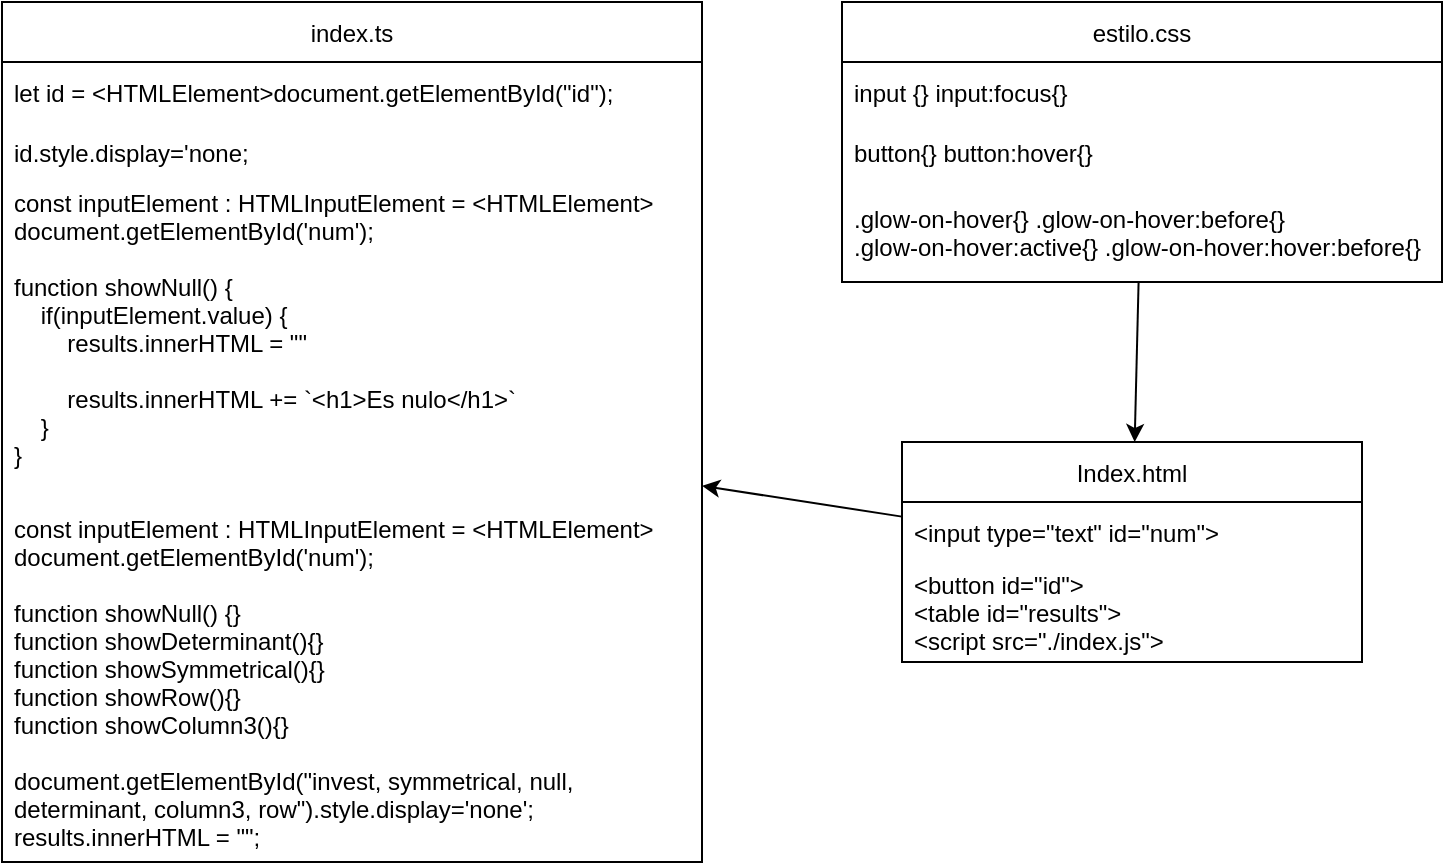 <mxfile version="15.9.6" type="device"><diagram id="OxFksCdyGGJtC4sDqeOE" name="Page-1"><mxGraphModel dx="1022" dy="468" grid="1" gridSize="10" guides="1" tooltips="1" connect="1" arrows="1" fold="1" page="1" pageScale="1" pageWidth="827" pageHeight="1169" math="0" shadow="0"><root><mxCell id="0"/><mxCell id="1" parent="0"/><mxCell id="_UASCAz1ZYk8YWq2UQxJ-1" value="Index.html" style="swimlane;fontStyle=0;childLayout=stackLayout;horizontal=1;startSize=30;horizontalStack=0;resizeParent=1;resizeParentMax=0;resizeLast=0;collapsible=1;marginBottom=0;" parent="1" vertex="1"><mxGeometry x="490" y="440" width="230" height="110" as="geometry"/></mxCell><mxCell id="_UASCAz1ZYk8YWq2UQxJ-3" value="&lt;input type=&quot;text&quot; id=&quot;num&quot;&gt;" style="text;strokeColor=none;fillColor=none;align=left;verticalAlign=middle;spacingLeft=4;spacingRight=4;overflow=hidden;points=[[0,0.5],[1,0.5]];portConstraint=eastwest;rotatable=0;" parent="_UASCAz1ZYk8YWq2UQxJ-1" vertex="1"><mxGeometry y="30" width="230" height="30" as="geometry"/></mxCell><mxCell id="_UASCAz1ZYk8YWq2UQxJ-4" value="&lt;button id=&quot;id&quot;&gt;&#10;&lt;table id=&quot;results&quot;&gt;&#10;&lt;script src=&quot;./index.js&quot;&gt;" style="text;strokeColor=none;fillColor=none;align=left;verticalAlign=middle;spacingLeft=4;spacingRight=4;overflow=hidden;points=[[0,0.5],[1,0.5]];portConstraint=eastwest;rotatable=0;" parent="_UASCAz1ZYk8YWq2UQxJ-1" vertex="1"><mxGeometry y="60" width="230" height="50" as="geometry"/></mxCell><mxCell id="_UASCAz1ZYk8YWq2UQxJ-5" value="estilo.css" style="swimlane;fontStyle=0;childLayout=stackLayout;horizontal=1;startSize=30;horizontalStack=0;resizeParent=1;resizeParentMax=0;resizeLast=0;collapsible=1;marginBottom=0;" parent="1" vertex="1"><mxGeometry x="460" y="220" width="300" height="140" as="geometry"/></mxCell><mxCell id="_UASCAz1ZYk8YWq2UQxJ-6" value="input {} input:focus{}" style="text;strokeColor=none;fillColor=none;align=left;verticalAlign=middle;spacingLeft=4;spacingRight=4;overflow=hidden;points=[[0,0.5],[1,0.5]];portConstraint=eastwest;rotatable=0;" parent="_UASCAz1ZYk8YWq2UQxJ-5" vertex="1"><mxGeometry y="30" width="300" height="30" as="geometry"/></mxCell><mxCell id="_UASCAz1ZYk8YWq2UQxJ-7" value="button{} button:hover{}" style="text;strokeColor=none;fillColor=none;align=left;verticalAlign=middle;spacingLeft=4;spacingRight=4;overflow=hidden;points=[[0,0.5],[1,0.5]];portConstraint=eastwest;rotatable=0;" parent="_UASCAz1ZYk8YWq2UQxJ-5" vertex="1"><mxGeometry y="60" width="300" height="30" as="geometry"/></mxCell><mxCell id="_UASCAz1ZYk8YWq2UQxJ-8" value=".glow-on-hover{} .glow-on-hover:before{}&#10;.glow-on-hover:active{} .glow-on-hover:hover:before{}" style="text;strokeColor=none;fillColor=none;align=left;verticalAlign=middle;spacingLeft=4;spacingRight=4;overflow=hidden;points=[[0,0.5],[1,0.5]];portConstraint=eastwest;rotatable=0;" parent="_UASCAz1ZYk8YWq2UQxJ-5" vertex="1"><mxGeometry y="90" width="300" height="50" as="geometry"/></mxCell><mxCell id="_UASCAz1ZYk8YWq2UQxJ-9" value="index.ts" style="swimlane;fontStyle=0;childLayout=stackLayout;horizontal=1;startSize=30;horizontalStack=0;resizeParent=1;resizeParentMax=0;resizeLast=0;collapsible=1;marginBottom=0;" parent="1" vertex="1"><mxGeometry x="40" y="220" width="350" height="430" as="geometry"/></mxCell><mxCell id="_UASCAz1ZYk8YWq2UQxJ-10" value="let id = &lt;HTMLElement&gt;document.getElementById(&quot;id&quot;);" style="text;strokeColor=none;fillColor=none;align=left;verticalAlign=middle;spacingLeft=4;spacingRight=4;overflow=hidden;points=[[0,0.5],[1,0.5]];portConstraint=eastwest;rotatable=0;" parent="_UASCAz1ZYk8YWq2UQxJ-9" vertex="1"><mxGeometry y="30" width="350" height="30" as="geometry"/></mxCell><mxCell id="_UASCAz1ZYk8YWq2UQxJ-13" value="id.style.display='none;" style="text;strokeColor=none;fillColor=none;align=left;verticalAlign=middle;spacingLeft=4;spacingRight=4;overflow=hidden;points=[[0,0.5],[1,0.5]];portConstraint=eastwest;rotatable=0;" parent="_UASCAz1ZYk8YWq2UQxJ-9" vertex="1"><mxGeometry y="60" width="350" height="30" as="geometry"/></mxCell><mxCell id="fn5b28EUTza_zO_bL-CP-1" value="const inputElement : HTMLInputElement = &lt;HTMLElement&gt;&#10;document.getElementById('num');&#10;&#10;function showNull() { &#10;    if(inputElement.value) {&#10;        results.innerHTML = &quot;&quot;&#10;        &#10;        results.innerHTML += `&lt;h1&gt;Es nulo&lt;/h1&gt;`&#10;    }&#10;}&#10;" style="text;strokeColor=none;fillColor=none;align=left;verticalAlign=middle;spacingLeft=4;spacingRight=4;overflow=hidden;points=[[0,0.5],[1,0.5]];portConstraint=eastwest;rotatable=0;" parent="_UASCAz1ZYk8YWq2UQxJ-9" vertex="1"><mxGeometry y="90" width="350" height="160" as="geometry"/></mxCell><mxCell id="_UASCAz1ZYk8YWq2UQxJ-12" value="const inputElement : HTMLInputElement = &lt;HTMLElement&gt;&#10;document.getElementById('num');&#10;&#10;function showNull() {}&#10;function showDeterminant(){}&#10;function showSymmetrical(){}&#10;function showRow(){}&#10;function showColumn3(){}&#10;&#10;document.getElementById(&quot;invest, symmetrical, null, &#10;determinant, column3, row&quot;).style.display='none';&#10;results.innerHTML = &quot;&quot;;" style="text;strokeColor=none;fillColor=none;align=left;verticalAlign=middle;spacingLeft=4;spacingRight=4;overflow=hidden;points=[[0,0.5],[1,0.5]];portConstraint=eastwest;rotatable=0;" parent="_UASCAz1ZYk8YWq2UQxJ-9" vertex="1"><mxGeometry y="250" width="350" height="180" as="geometry"/></mxCell><mxCell id="_UASCAz1ZYk8YWq2UQxJ-15" value="" style="endArrow=classic;html=1;rounded=0;" parent="1" source="_UASCAz1ZYk8YWq2UQxJ-5" target="_UASCAz1ZYk8YWq2UQxJ-1" edge="1"><mxGeometry width="50" height="50" relative="1" as="geometry"><mxPoint x="130" y="320" as="sourcePoint"/><mxPoint x="180" y="270" as="targetPoint"/></mxGeometry></mxCell><mxCell id="_UASCAz1ZYk8YWq2UQxJ-16" value="" style="endArrow=classic;html=1;rounded=0;" parent="1" source="_UASCAz1ZYk8YWq2UQxJ-1" target="_UASCAz1ZYk8YWq2UQxJ-9" edge="1"><mxGeometry width="50" height="50" relative="1" as="geometry"><mxPoint x="130" y="320" as="sourcePoint"/><mxPoint x="180" y="270" as="targetPoint"/></mxGeometry></mxCell></root></mxGraphModel></diagram></mxfile>